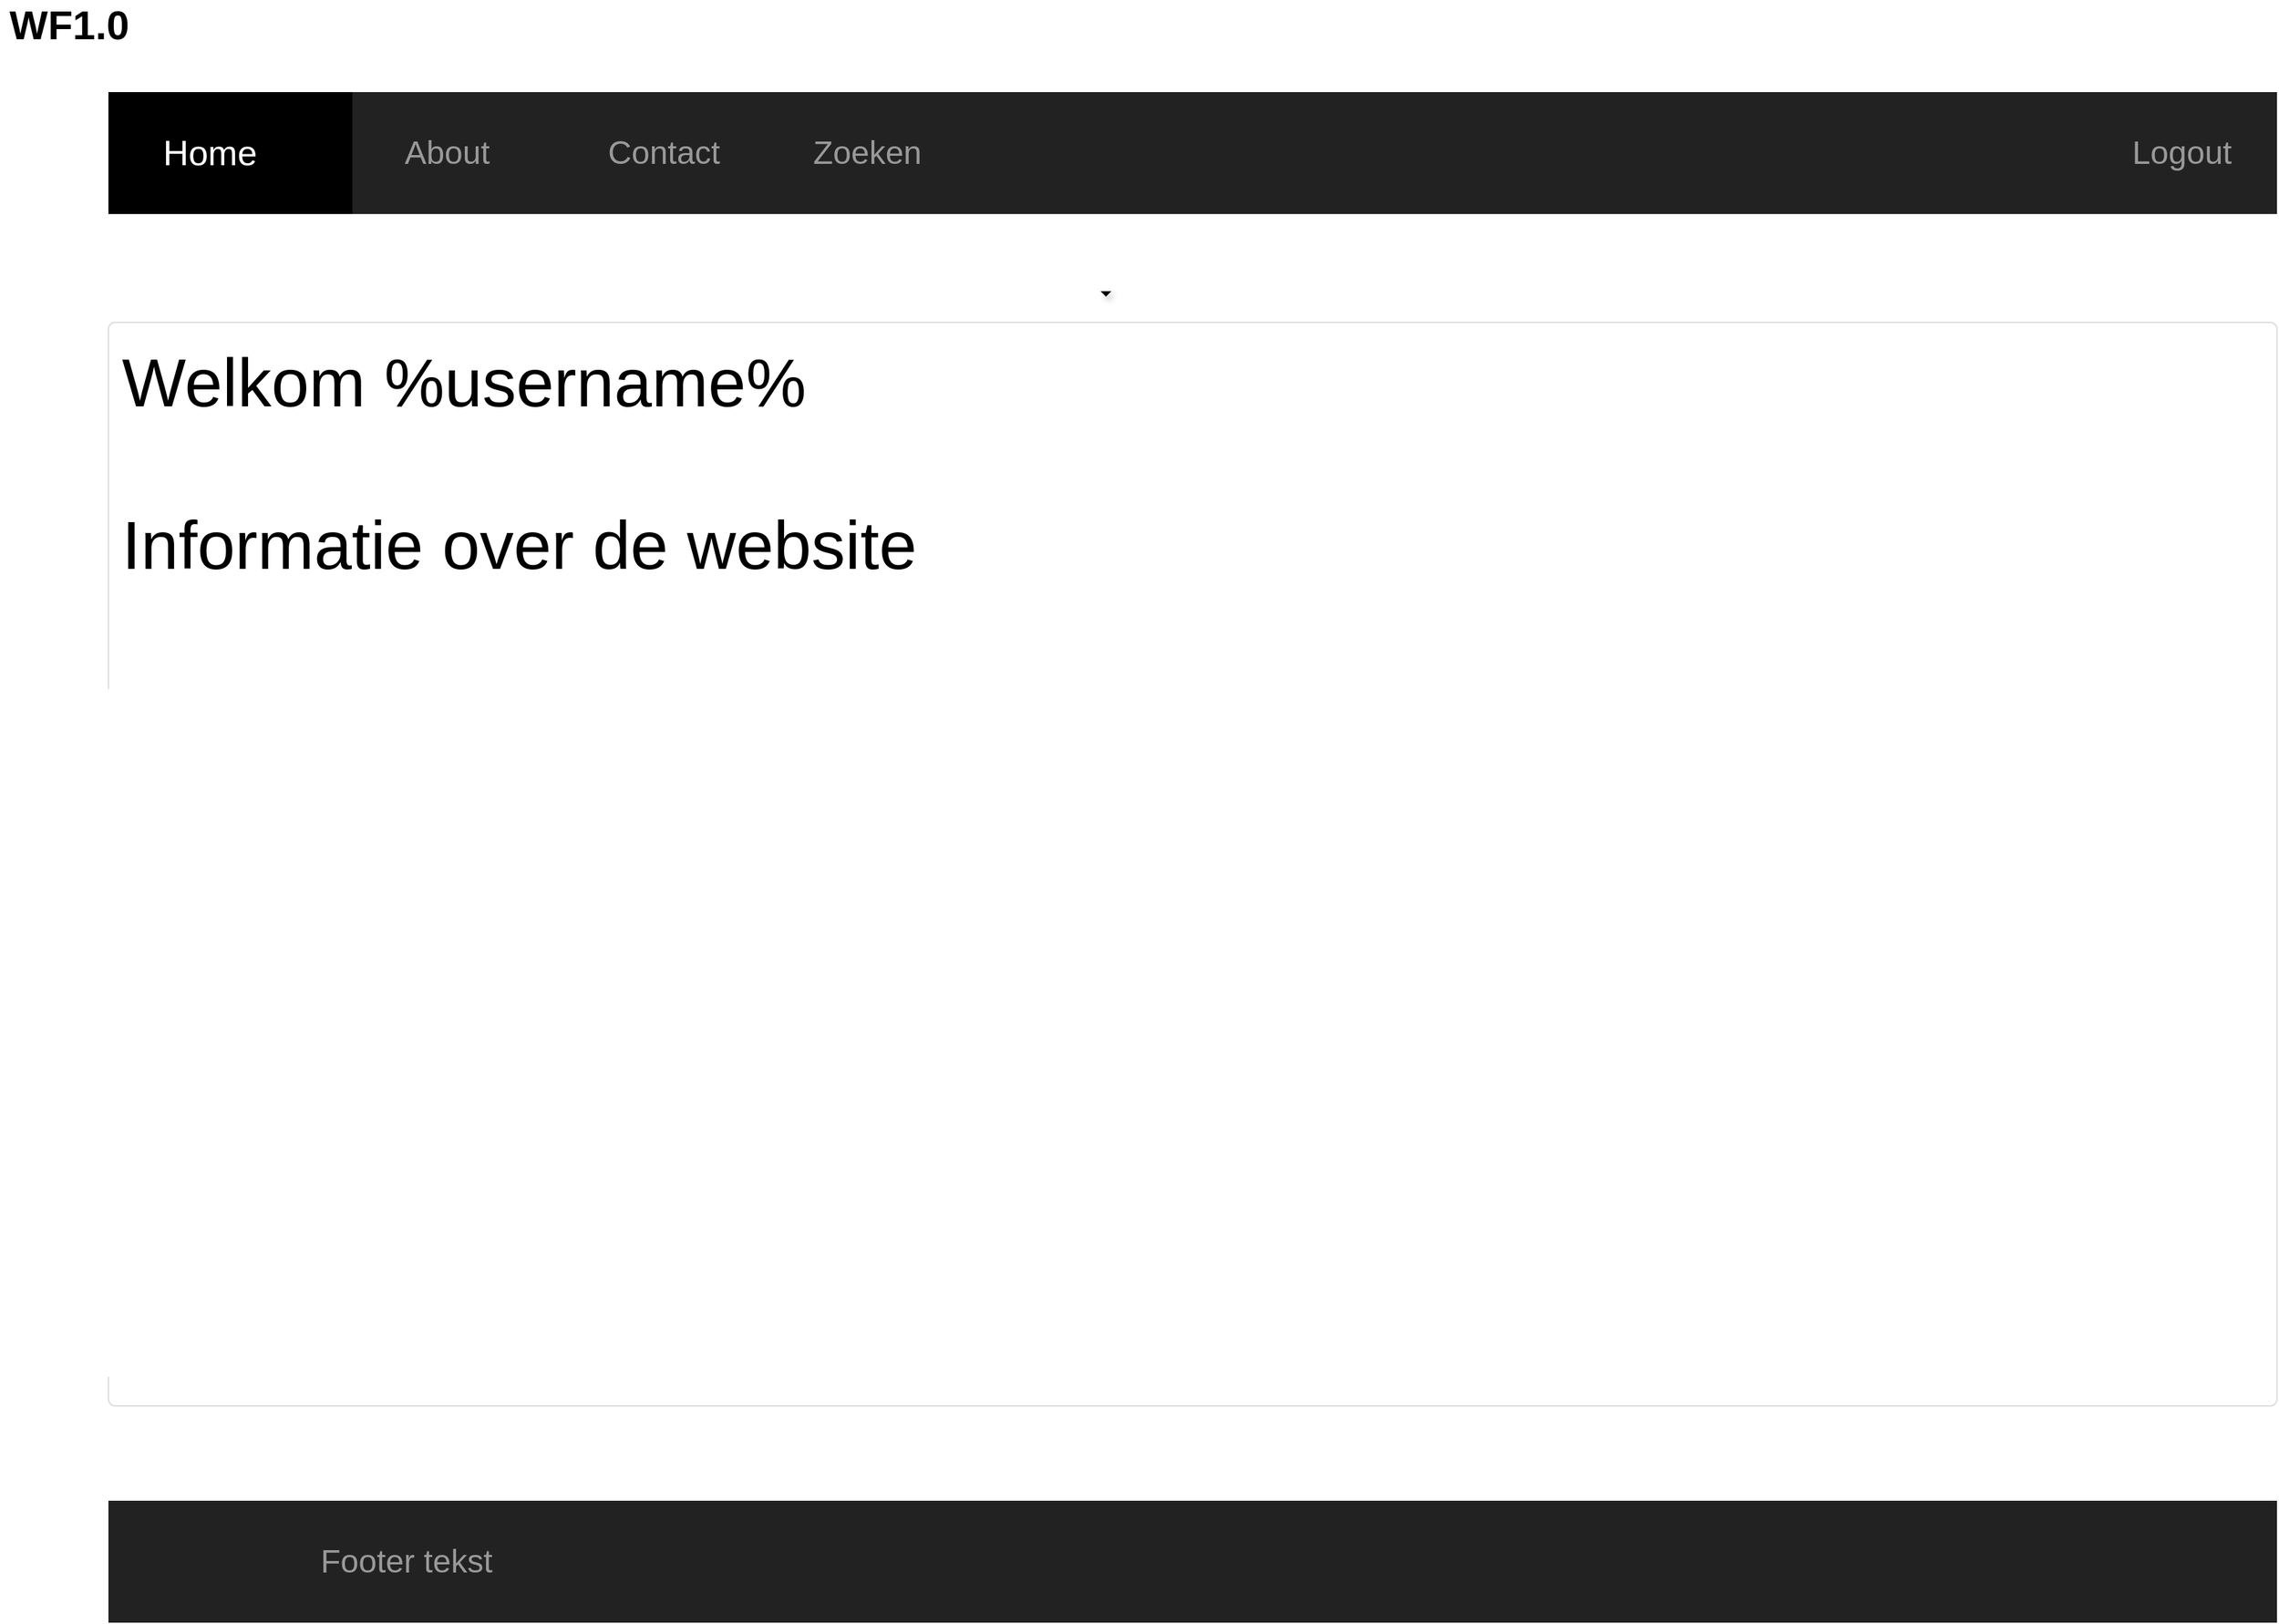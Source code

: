 <mxfile version="20.5.3" type="google"><diagram name="Page-1" id="c9db0220-8083-56f3-ca83-edcdcd058819"><mxGraphModel grid="1" page="1" gridSize="10" guides="1" tooltips="1" connect="1" arrows="1" fold="1" pageScale="1.5" pageWidth="1169" pageHeight="827" background="#ffffff" math="0" shadow="0"><root><mxCell id="0" style=";html=1;"/><mxCell id="1" style=";html=1;" parent="0"/><mxCell id="3d76a8aef4d5c911-1" value="" style="html=1;shadow=0;dashed=0;shape=mxgraph.bootstrap.rect;fillColor=#222222;strokeColor=none;whiteSpace=wrap;rounded=0;fontSize=12;fontColor=#000000;align=center;" vertex="1" parent="1"><mxGeometry x="80" y="70" width="1600" height="90" as="geometry"/></mxCell><mxCell id="3d76a8aef4d5c911-7" value="Zoeken" style="html=1;shadow=0;dashed=0;fillColor=none;strokeColor=none;shape=mxgraph.bootstrap.rect;fontColor=#999999;whiteSpace=wrap;fontSize=24;" vertex="1" parent="3d76a8aef4d5c911-1"><mxGeometry x="480.014" width="160" height="90" as="geometry"/></mxCell><mxCell id="H9CyvaDkC_5dpCcxhKHN-1" value="Contact" style="html=1;shadow=0;dashed=0;fillColor=none;strokeColor=none;shape=mxgraph.bootstrap.rect;fontColor=#999999;whiteSpace=wrap;fontSize=24;" vertex="1" parent="3d76a8aef4d5c911-1"><mxGeometry x="340.007" width="140" height="90" as="geometry"/></mxCell><mxCell id="H9CyvaDkC_5dpCcxhKHN-2" value="Logout" style="html=1;shadow=0;dashed=0;fillColor=none;strokeColor=none;shape=mxgraph.bootstrap.rect;fontColor=#999999;whiteSpace=wrap;fontSize=24;" vertex="1" parent="3d76a8aef4d5c911-1"><mxGeometry x="1460.007" width="140" height="90" as="geometry"/></mxCell><mxCell id="H9CyvaDkC_5dpCcxhKHN-3" value="Home" style="html=1;shadow=0;dashed=0;shape=mxgraph.bootstrap.rect;fillColor=#000000;strokeColor=none;fontColor=#ffffff;spacingRight=30;whiteSpace=wrap;fontSize=26;" vertex="1" parent="3d76a8aef4d5c911-1"><mxGeometry width="180" height="90" as="geometry"/></mxCell><mxCell id="H9CyvaDkC_5dpCcxhKHN-4" value="About" style="html=1;shadow=0;dashed=0;fillColor=none;strokeColor=none;shape=mxgraph.bootstrap.rect;fontColor=#999999;whiteSpace=wrap;fontSize=24;" vertex="1" parent="3d76a8aef4d5c911-1"><mxGeometry x="179.993" width="140" height="90" as="geometry"/></mxCell><mxCell id="3d76a8aef4d5c911-17" value="WF1.0" style="html=1;shadow=0;dashed=0;shape=mxgraph.bootstrap.rect;strokeColor=none;fillColor=none;fontColor=#000000;align=left;spacingLeft=5;whiteSpace=wrap;rounded=0;fontStyle=1;fontSize=30;" vertex="1" parent="1"><mxGeometry y="10" width="200" height="20" as="geometry"/></mxCell><mxCell id="3d76a8aef4d5c911-22" value="" style="shape=triangle;strokeColor=none;fillColor=#000000;direction=south;rounded=0;shadow=1;fontSize=12;fontColor=#000000;align=center;html=1;" vertex="1" parent="1"><mxGeometry x="812" y="217" width="8" height="4" as="geometry"/></mxCell><mxCell id="3d76a8aef4d5c911-24" value="&lt;font style=&quot;font-size: 50px;&quot;&gt;Welkom %username%&lt;br&gt;&lt;br&gt;Informatie over de website&lt;br&gt;&lt;/font&gt;" style="html=1;shadow=0;dashed=0;shape=mxgraph.bootstrap.rrect;rSize=5;fontSize=12;strokeColor=#dddddd;align=left;spacing=10;verticalAlign=top;whiteSpace=wrap;rounded=0;" vertex="1" parent="1"><mxGeometry x="80" y="240" width="1600" height="800" as="geometry"/></mxCell><mxCell id="H9CyvaDkC_5dpCcxhKHN-5" value="" style="html=1;shadow=0;dashed=0;shape=mxgraph.bootstrap.rect;fillColor=#222222;strokeColor=none;whiteSpace=wrap;rounded=0;fontSize=12;fontColor=#000000;align=center;" vertex="1" parent="1"><mxGeometry x="80" y="1110" width="1600" height="90" as="geometry"/></mxCell><mxCell id="H9CyvaDkC_5dpCcxhKHN-9" value="Footer tekst" style="html=1;shadow=0;dashed=0;fillColor=none;strokeColor=none;shape=mxgraph.bootstrap.rect;fontColor=#999999;whiteSpace=wrap;fontSize=24;" vertex="1" parent="H9CyvaDkC_5dpCcxhKHN-5"><mxGeometry x="50" width="340" height="90" as="geometry"/></mxCell></root></mxGraphModel></diagram></mxfile>